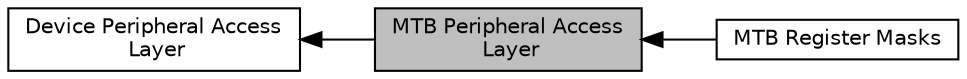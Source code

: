digraph "MTB Peripheral Access Layer"
{
  edge [fontname="Helvetica",fontsize="10",labelfontname="Helvetica",labelfontsize="10"];
  node [fontname="Helvetica",fontsize="10",shape=box];
  rankdir=LR;
  Node1 [label="MTB Peripheral Access\l Layer",height=0.2,width=0.4,color="black", fillcolor="grey75", style="filled", fontcolor="black",tooltip=" "];
  Node3 [label="MTB Register Masks",height=0.2,width=0.4,color="black", fillcolor="white", style="filled",URL="$group___m_t_b___register___masks.html",tooltip=" "];
  Node2 [label="Device Peripheral Access\l Layer",height=0.2,width=0.4,color="black", fillcolor="white", style="filled",URL="$group___peripheral__access__layer.html",tooltip=" "];
  Node2->Node1 [shape=plaintext, dir="back", style="solid"];
  Node1->Node3 [shape=plaintext, dir="back", style="solid"];
}
